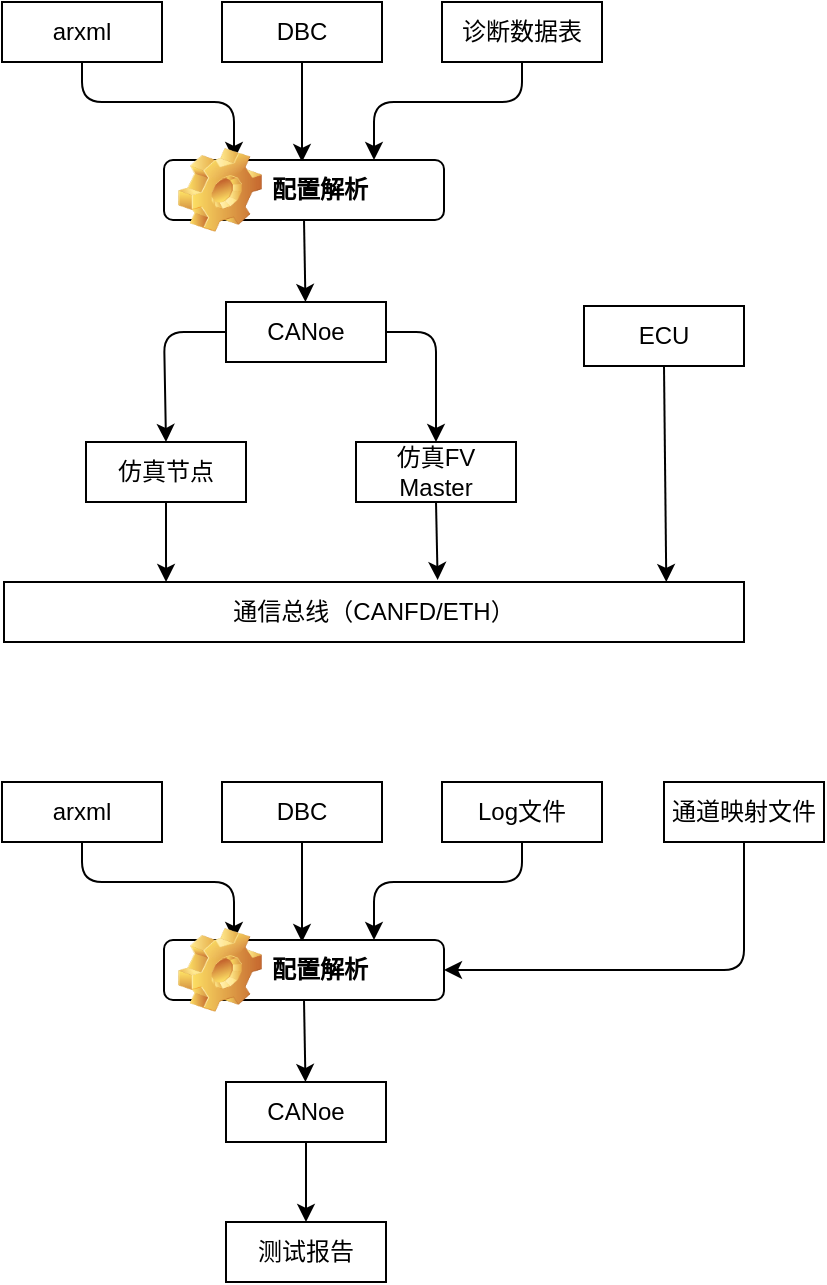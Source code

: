 <mxfile>
    <diagram id="tC6HudGiC07o0Kwms-j6" name="Page-1">
        <mxGraphModel dx="633" dy="570" grid="1" gridSize="10" guides="1" tooltips="1" connect="1" arrows="1" fold="1" page="1" pageScale="1" pageWidth="827" pageHeight="1169" math="0" shadow="0">
            <root>
                <mxCell id="0"/>
                <mxCell id="1" parent="0"/>
                <mxCell id="24" style="edgeStyle=none;html=1;exitX=0.5;exitY=1;exitDx=0;exitDy=0;entryX=0.25;entryY=0;entryDx=0;entryDy=0;" edge="1" parent="1" source="2" target="11">
                    <mxGeometry relative="1" as="geometry">
                        <Array as="points">
                            <mxPoint x="219" y="150"/>
                            <mxPoint x="295" y="150"/>
                        </Array>
                    </mxGeometry>
                </mxCell>
                <mxCell id="2" value="arxml" style="rounded=0;whiteSpace=wrap;html=1;" vertex="1" parent="1">
                    <mxGeometry x="179" y="100" width="80" height="30" as="geometry"/>
                </mxCell>
                <mxCell id="25" style="edgeStyle=none;html=1;exitX=0.5;exitY=1;exitDx=0;exitDy=0;" edge="1" parent="1" source="3">
                    <mxGeometry relative="1" as="geometry">
                        <mxPoint x="329" y="180" as="targetPoint"/>
                    </mxGeometry>
                </mxCell>
                <mxCell id="3" value="DBC" style="rounded=0;whiteSpace=wrap;html=1;" vertex="1" parent="1">
                    <mxGeometry x="289" y="100" width="80" height="30" as="geometry"/>
                </mxCell>
                <mxCell id="26" style="edgeStyle=none;html=1;entryX=0.75;entryY=0;entryDx=0;entryDy=0;" edge="1" parent="1" source="6" target="11">
                    <mxGeometry relative="1" as="geometry">
                        <Array as="points">
                            <mxPoint x="439" y="150"/>
                            <mxPoint x="365" y="150"/>
                        </Array>
                    </mxGeometry>
                </mxCell>
                <mxCell id="6" value="诊断数据表" style="rounded=0;whiteSpace=wrap;html=1;" vertex="1" parent="1">
                    <mxGeometry x="399" y="100" width="80" height="30" as="geometry"/>
                </mxCell>
                <mxCell id="27" style="edgeStyle=none;html=1;exitX=0.5;exitY=1;exitDx=0;exitDy=0;" edge="1" parent="1" source="11" target="13">
                    <mxGeometry relative="1" as="geometry"/>
                </mxCell>
                <mxCell id="11" value="配置解析" style="label;whiteSpace=wrap;html=1;image=img/clipart/Gear_128x128.png" vertex="1" parent="1">
                    <mxGeometry x="260" y="179" width="140" height="30" as="geometry"/>
                </mxCell>
                <mxCell id="28" style="edgeStyle=none;html=1;exitX=0;exitY=0.5;exitDx=0;exitDy=0;entryX=0.5;entryY=0;entryDx=0;entryDy=0;" edge="1" parent="1" source="13" target="14">
                    <mxGeometry relative="1" as="geometry">
                        <Array as="points">
                            <mxPoint x="260" y="265"/>
                        </Array>
                    </mxGeometry>
                </mxCell>
                <mxCell id="29" style="edgeStyle=none;html=1;exitX=1;exitY=0.5;exitDx=0;exitDy=0;entryX=0.5;entryY=0;entryDx=0;entryDy=0;" edge="1" parent="1" source="13" target="15">
                    <mxGeometry relative="1" as="geometry">
                        <Array as="points">
                            <mxPoint x="396" y="265"/>
                        </Array>
                    </mxGeometry>
                </mxCell>
                <mxCell id="13" value="CANoe" style="rounded=0;whiteSpace=wrap;html=1;" vertex="1" parent="1">
                    <mxGeometry x="291" y="250" width="80" height="30" as="geometry"/>
                </mxCell>
                <mxCell id="30" style="edgeStyle=none;html=1;exitX=0.5;exitY=1;exitDx=0;exitDy=0;entryX=0.219;entryY=0;entryDx=0;entryDy=0;entryPerimeter=0;" edge="1" parent="1" source="14" target="17">
                    <mxGeometry relative="1" as="geometry"/>
                </mxCell>
                <mxCell id="14" value="仿真节点" style="rounded=0;whiteSpace=wrap;html=1;" vertex="1" parent="1">
                    <mxGeometry x="221" y="320" width="80" height="30" as="geometry"/>
                </mxCell>
                <mxCell id="31" style="edgeStyle=none;html=1;exitX=0.5;exitY=1;exitDx=0;exitDy=0;entryX=0.586;entryY=-0.033;entryDx=0;entryDy=0;entryPerimeter=0;" edge="1" parent="1" source="15" target="17">
                    <mxGeometry relative="1" as="geometry"/>
                </mxCell>
                <mxCell id="15" value="仿真FV Master" style="rounded=0;whiteSpace=wrap;html=1;" vertex="1" parent="1">
                    <mxGeometry x="356" y="320" width="80" height="30" as="geometry"/>
                </mxCell>
                <mxCell id="32" style="edgeStyle=none;html=1;exitX=0.5;exitY=1;exitDx=0;exitDy=0;entryX=0.895;entryY=0;entryDx=0;entryDy=0;entryPerimeter=0;" edge="1" parent="1" source="16" target="17">
                    <mxGeometry relative="1" as="geometry"/>
                </mxCell>
                <mxCell id="16" value="ECU" style="rounded=0;whiteSpace=wrap;html=1;" vertex="1" parent="1">
                    <mxGeometry x="470" y="252" width="80" height="30" as="geometry"/>
                </mxCell>
                <mxCell id="17" value="通信总线（CANFD/ETH）" style="rounded=0;whiteSpace=wrap;html=1;" vertex="1" parent="1">
                    <mxGeometry x="180" y="390" width="370" height="30" as="geometry"/>
                </mxCell>
                <mxCell id="33" style="edgeStyle=none;html=1;exitX=0.5;exitY=1;exitDx=0;exitDy=0;entryX=0.25;entryY=0;entryDx=0;entryDy=0;" edge="1" parent="1" source="34" target="40">
                    <mxGeometry relative="1" as="geometry">
                        <Array as="points">
                            <mxPoint x="219" y="540"/>
                            <mxPoint x="295" y="540"/>
                        </Array>
                    </mxGeometry>
                </mxCell>
                <mxCell id="34" value="arxml" style="rounded=0;whiteSpace=wrap;html=1;" vertex="1" parent="1">
                    <mxGeometry x="179" y="490" width="80" height="30" as="geometry"/>
                </mxCell>
                <mxCell id="35" style="edgeStyle=none;html=1;exitX=0.5;exitY=1;exitDx=0;exitDy=0;" edge="1" parent="1" source="36">
                    <mxGeometry relative="1" as="geometry">
                        <mxPoint x="329" y="570" as="targetPoint"/>
                    </mxGeometry>
                </mxCell>
                <mxCell id="36" value="DBC" style="rounded=0;whiteSpace=wrap;html=1;" vertex="1" parent="1">
                    <mxGeometry x="289" y="490" width="80" height="30" as="geometry"/>
                </mxCell>
                <mxCell id="37" style="edgeStyle=none;html=1;entryX=0.75;entryY=0;entryDx=0;entryDy=0;" edge="1" parent="1" source="38" target="40">
                    <mxGeometry relative="1" as="geometry">
                        <Array as="points">
                            <mxPoint x="439" y="540"/>
                            <mxPoint x="365" y="540"/>
                        </Array>
                    </mxGeometry>
                </mxCell>
                <mxCell id="38" value="Log文件" style="rounded=0;whiteSpace=wrap;html=1;" vertex="1" parent="1">
                    <mxGeometry x="399" y="490" width="80" height="30" as="geometry"/>
                </mxCell>
                <mxCell id="39" style="edgeStyle=none;html=1;exitX=0.5;exitY=1;exitDx=0;exitDy=0;" edge="1" parent="1" source="40" target="43">
                    <mxGeometry relative="1" as="geometry"/>
                </mxCell>
                <mxCell id="40" value="配置解析" style="label;whiteSpace=wrap;html=1;image=img/clipart/Gear_128x128.png" vertex="1" parent="1">
                    <mxGeometry x="260" y="569" width="140" height="30" as="geometry"/>
                </mxCell>
                <mxCell id="54" style="edgeStyle=none;html=1;exitX=0.5;exitY=1;exitDx=0;exitDy=0;" edge="1" parent="1" source="43" target="45">
                    <mxGeometry relative="1" as="geometry"/>
                </mxCell>
                <mxCell id="43" value="CANoe" style="rounded=0;whiteSpace=wrap;html=1;" vertex="1" parent="1">
                    <mxGeometry x="291" y="640" width="80" height="30" as="geometry"/>
                </mxCell>
                <mxCell id="45" value="测试报告" style="rounded=0;whiteSpace=wrap;html=1;" vertex="1" parent="1">
                    <mxGeometry x="291" y="710" width="80" height="30" as="geometry"/>
                </mxCell>
                <mxCell id="53" style="edgeStyle=none;html=1;exitX=0.5;exitY=1;exitDx=0;exitDy=0;entryX=1;entryY=0.5;entryDx=0;entryDy=0;" edge="1" parent="1" source="51" target="40">
                    <mxGeometry relative="1" as="geometry">
                        <Array as="points">
                            <mxPoint x="550" y="584"/>
                        </Array>
                    </mxGeometry>
                </mxCell>
                <mxCell id="51" value="通道映射文件" style="rounded=0;whiteSpace=wrap;html=1;" vertex="1" parent="1">
                    <mxGeometry x="510" y="490" width="80" height="30" as="geometry"/>
                </mxCell>
            </root>
        </mxGraphModel>
    </diagram>
</mxfile>